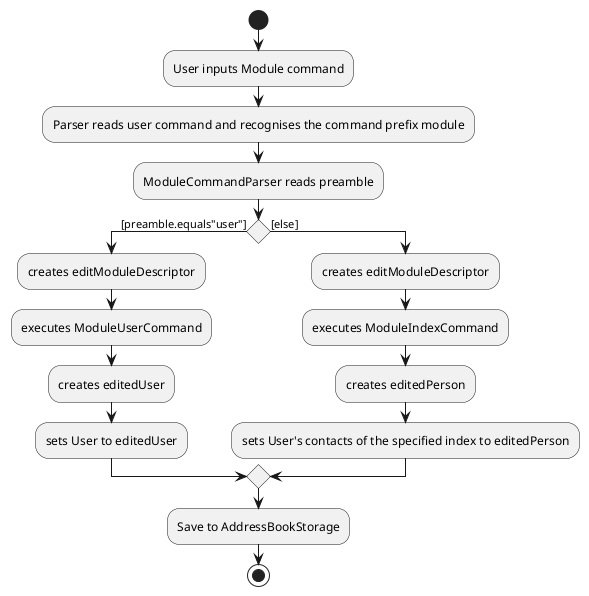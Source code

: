 @startuml
start
:User inputs Module command;
:Parser reads user command and recognises the command prefix module;
:ModuleCommandParser reads preamble;

if () then ([preamble.equals"user"])
  :creates editModuleDescriptor;
  :executes ModuleUserCommand;
  :creates editedUser;
  :sets User to editedUser;
else ([else])
  :creates editModuleDescriptor;
  :executes ModuleIndexCommand;
  :creates editedPerson;
  :sets User's contacts of the specified index to editedPerson;
endif
:Save to AddressBookStorage;
stop

@enduml
